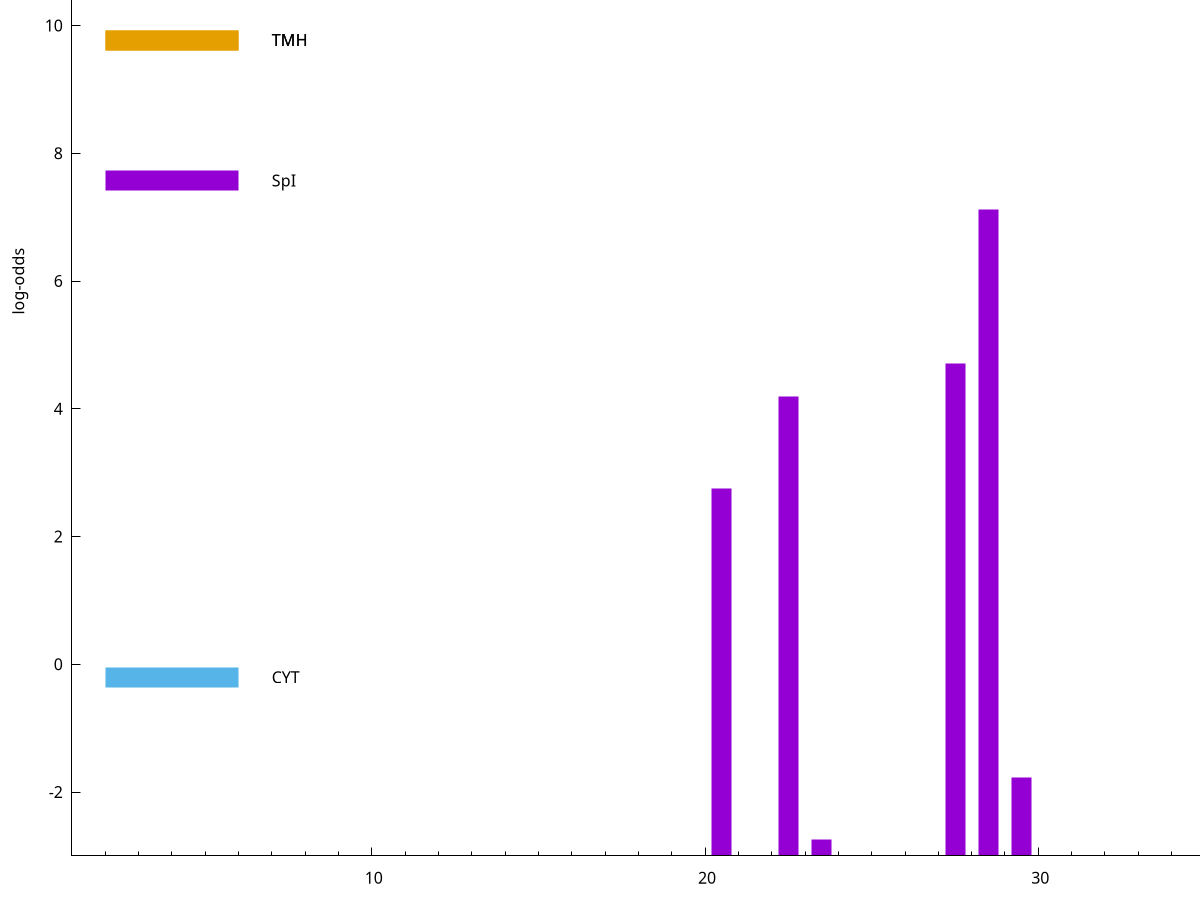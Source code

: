 set title "LipoP predictions for SRR4017826.gff"
set size 2., 1.4
set xrange [1:70] 
set mxtics 10
set yrange [-3:15]
set y2range [0:18]
set ylabel "log-odds"
set term postscript eps color solid "Helvetica" 30
set output "SRR4017826.gff21.eps"
set arrow from 2,9.77355 to 6,9.77355 nohead lt 4 lw 20
set label "TMH" at 7,9.77355
set arrow from 2,7.57453 to 6,7.57453 nohead lt 1 lw 20
set label "SpI" at 7,7.57453
set arrow from 2,-0.200913 to 6,-0.200913 nohead lt 3 lw 20
set label "CYT" at 7,-0.200913
set arrow from 2,9.77355 to 6,9.77355 nohead lt 4 lw 20
set label "TMH" at 7,9.77355
# NOTE: The scores below are the log-odds scores with the threshold
# NOTE: subtracted (a hack to make gnuplot make the histogram all
# NOTE: look nice).
plot "-" axes x1y2 title "" with impulses lt 1 lw 20
28.500000 10.114980
27.500000 7.705560
22.500000 7.196240
20.500000 5.760300
29.500000 1.220090
23.500000 0.257230
e
exit
